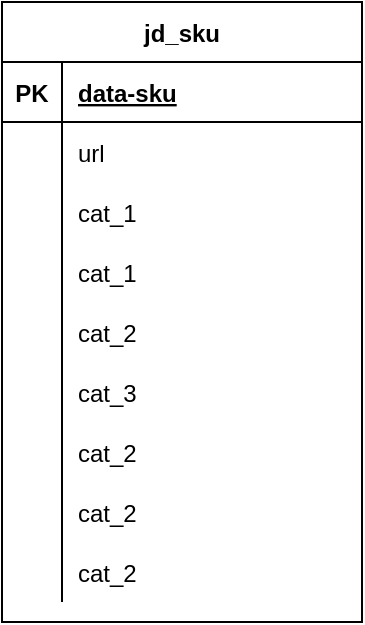 <mxfile version="13.7.7" type="github"><diagram id="B0AajSnbLCfMLvFbzmyW" name="Page-1"><mxGraphModel dx="946" dy="543" grid="1" gridSize="10" guides="1" tooltips="1" connect="1" arrows="1" fold="1" page="1" pageScale="1" pageWidth="827" pageHeight="1169" math="0" shadow="0"><root><mxCell id="0"/><mxCell id="1" parent="0"/><mxCell id="-RevQ8KnMvyWv52MAIUD-1" value="jd_sku" style="shape=table;startSize=30;container=1;collapsible=1;childLayout=tableLayout;fixedRows=1;rowLines=0;fontStyle=1;align=center;resizeLast=1;" vertex="1" parent="1"><mxGeometry x="60" y="40" width="180" height="310" as="geometry"/></mxCell><mxCell id="-RevQ8KnMvyWv52MAIUD-2" value="" style="shape=partialRectangle;collapsible=0;dropTarget=0;pointerEvents=0;fillColor=none;top=0;left=0;bottom=1;right=0;points=[[0,0.5],[1,0.5]];portConstraint=eastwest;" vertex="1" parent="-RevQ8KnMvyWv52MAIUD-1"><mxGeometry y="30" width="180" height="30" as="geometry"/></mxCell><mxCell id="-RevQ8KnMvyWv52MAIUD-3" value="PK" style="shape=partialRectangle;connectable=0;fillColor=none;top=0;left=0;bottom=0;right=0;fontStyle=1;overflow=hidden;" vertex="1" parent="-RevQ8KnMvyWv52MAIUD-2"><mxGeometry width="30" height="30" as="geometry"/></mxCell><mxCell id="-RevQ8KnMvyWv52MAIUD-4" value="data-sku" style="shape=partialRectangle;connectable=0;fillColor=none;top=0;left=0;bottom=0;right=0;align=left;spacingLeft=6;fontStyle=5;overflow=hidden;" vertex="1" parent="-RevQ8KnMvyWv52MAIUD-2"><mxGeometry x="30" width="150" height="30" as="geometry"/></mxCell><mxCell id="-RevQ8KnMvyWv52MAIUD-5" value="" style="shape=partialRectangle;collapsible=0;dropTarget=0;pointerEvents=0;fillColor=none;top=0;left=0;bottom=0;right=0;points=[[0,0.5],[1,0.5]];portConstraint=eastwest;" vertex="1" parent="-RevQ8KnMvyWv52MAIUD-1"><mxGeometry y="60" width="180" height="30" as="geometry"/></mxCell><mxCell id="-RevQ8KnMvyWv52MAIUD-6" value="" style="shape=partialRectangle;connectable=0;fillColor=none;top=0;left=0;bottom=0;right=0;editable=1;overflow=hidden;" vertex="1" parent="-RevQ8KnMvyWv52MAIUD-5"><mxGeometry width="30" height="30" as="geometry"/></mxCell><mxCell id="-RevQ8KnMvyWv52MAIUD-7" value="url" style="shape=partialRectangle;connectable=0;fillColor=none;top=0;left=0;bottom=0;right=0;align=left;spacingLeft=6;overflow=hidden;" vertex="1" parent="-RevQ8KnMvyWv52MAIUD-5"><mxGeometry x="30" width="150" height="30" as="geometry"/></mxCell><mxCell id="-RevQ8KnMvyWv52MAIUD-27" value="" style="shape=partialRectangle;collapsible=0;dropTarget=0;pointerEvents=0;fillColor=none;top=0;left=0;bottom=0;right=0;points=[[0,0.5],[1,0.5]];portConstraint=eastwest;" vertex="1" parent="-RevQ8KnMvyWv52MAIUD-1"><mxGeometry y="90" width="180" height="30" as="geometry"/></mxCell><mxCell id="-RevQ8KnMvyWv52MAIUD-28" value="" style="shape=partialRectangle;connectable=0;fillColor=none;top=0;left=0;bottom=0;right=0;editable=1;overflow=hidden;" vertex="1" parent="-RevQ8KnMvyWv52MAIUD-27"><mxGeometry width="30" height="30" as="geometry"/></mxCell><mxCell id="-RevQ8KnMvyWv52MAIUD-29" value="cat_1" style="shape=partialRectangle;connectable=0;fillColor=none;top=0;left=0;bottom=0;right=0;align=left;spacingLeft=6;overflow=hidden;" vertex="1" parent="-RevQ8KnMvyWv52MAIUD-27"><mxGeometry x="30" width="150" height="30" as="geometry"/></mxCell><mxCell id="-RevQ8KnMvyWv52MAIUD-8" value="" style="shape=partialRectangle;collapsible=0;dropTarget=0;pointerEvents=0;fillColor=none;top=0;left=0;bottom=0;right=0;points=[[0,0.5],[1,0.5]];portConstraint=eastwest;" vertex="1" parent="-RevQ8KnMvyWv52MAIUD-1"><mxGeometry y="120" width="180" height="30" as="geometry"/></mxCell><mxCell id="-RevQ8KnMvyWv52MAIUD-9" value="" style="shape=partialRectangle;connectable=0;fillColor=none;top=0;left=0;bottom=0;right=0;editable=1;overflow=hidden;" vertex="1" parent="-RevQ8KnMvyWv52MAIUD-8"><mxGeometry width="30" height="30" as="geometry"/></mxCell><mxCell id="-RevQ8KnMvyWv52MAIUD-10" value="cat_1" style="shape=partialRectangle;connectable=0;fillColor=none;top=0;left=0;bottom=0;right=0;align=left;spacingLeft=6;overflow=hidden;" vertex="1" parent="-RevQ8KnMvyWv52MAIUD-8"><mxGeometry x="30" width="150" height="30" as="geometry"/></mxCell><mxCell id="-RevQ8KnMvyWv52MAIUD-11" value="" style="shape=partialRectangle;collapsible=0;dropTarget=0;pointerEvents=0;fillColor=none;top=0;left=0;bottom=0;right=0;points=[[0,0.5],[1,0.5]];portConstraint=eastwest;" vertex="1" parent="-RevQ8KnMvyWv52MAIUD-1"><mxGeometry y="150" width="180" height="30" as="geometry"/></mxCell><mxCell id="-RevQ8KnMvyWv52MAIUD-12" value="" style="shape=partialRectangle;connectable=0;fillColor=none;top=0;left=0;bottom=0;right=0;editable=1;overflow=hidden;" vertex="1" parent="-RevQ8KnMvyWv52MAIUD-11"><mxGeometry width="30" height="30" as="geometry"/></mxCell><mxCell id="-RevQ8KnMvyWv52MAIUD-13" value="cat_2" style="shape=partialRectangle;connectable=0;fillColor=none;top=0;left=0;bottom=0;right=0;align=left;spacingLeft=6;overflow=hidden;" vertex="1" parent="-RevQ8KnMvyWv52MAIUD-11"><mxGeometry x="30" width="150" height="30" as="geometry"/></mxCell><mxCell id="-RevQ8KnMvyWv52MAIUD-14" value="" style="shape=partialRectangle;collapsible=0;dropTarget=0;pointerEvents=0;fillColor=none;top=0;left=0;bottom=0;right=0;points=[[0,0.5],[1,0.5]];portConstraint=eastwest;" vertex="1" parent="-RevQ8KnMvyWv52MAIUD-1"><mxGeometry y="180" width="180" height="30" as="geometry"/></mxCell><mxCell id="-RevQ8KnMvyWv52MAIUD-15" value="" style="shape=partialRectangle;connectable=0;fillColor=none;top=0;left=0;bottom=0;right=0;editable=1;overflow=hidden;" vertex="1" parent="-RevQ8KnMvyWv52MAIUD-14"><mxGeometry width="30" height="30" as="geometry"/></mxCell><mxCell id="-RevQ8KnMvyWv52MAIUD-16" value="cat_3" style="shape=partialRectangle;connectable=0;fillColor=none;top=0;left=0;bottom=0;right=0;align=left;spacingLeft=6;overflow=hidden;" vertex="1" parent="-RevQ8KnMvyWv52MAIUD-14"><mxGeometry x="30" width="150" height="30" as="geometry"/></mxCell><mxCell id="-RevQ8KnMvyWv52MAIUD-17" value="" style="shape=partialRectangle;collapsible=0;dropTarget=0;pointerEvents=0;fillColor=none;top=0;left=0;bottom=0;right=0;points=[[0,0.5],[1,0.5]];portConstraint=eastwest;" vertex="1" parent="-RevQ8KnMvyWv52MAIUD-1"><mxGeometry y="210" width="180" height="30" as="geometry"/></mxCell><mxCell id="-RevQ8KnMvyWv52MAIUD-18" value="" style="shape=partialRectangle;connectable=0;fillColor=none;top=0;left=0;bottom=0;right=0;editable=1;overflow=hidden;" vertex="1" parent="-RevQ8KnMvyWv52MAIUD-17"><mxGeometry width="30" height="30" as="geometry"/></mxCell><mxCell id="-RevQ8KnMvyWv52MAIUD-19" value="cat_2" style="shape=partialRectangle;connectable=0;fillColor=none;top=0;left=0;bottom=0;right=0;align=left;spacingLeft=6;overflow=hidden;" vertex="1" parent="-RevQ8KnMvyWv52MAIUD-17"><mxGeometry x="30" width="150" height="30" as="geometry"/></mxCell><mxCell id="-RevQ8KnMvyWv52MAIUD-21" value="" style="shape=partialRectangle;collapsible=0;dropTarget=0;pointerEvents=0;fillColor=none;top=0;left=0;bottom=0;right=0;points=[[0,0.5],[1,0.5]];portConstraint=eastwest;" vertex="1" parent="-RevQ8KnMvyWv52MAIUD-1"><mxGeometry y="240" width="180" height="30" as="geometry"/></mxCell><mxCell id="-RevQ8KnMvyWv52MAIUD-22" value="" style="shape=partialRectangle;connectable=0;fillColor=none;top=0;left=0;bottom=0;right=0;editable=1;overflow=hidden;" vertex="1" parent="-RevQ8KnMvyWv52MAIUD-21"><mxGeometry width="30" height="30" as="geometry"/></mxCell><mxCell id="-RevQ8KnMvyWv52MAIUD-23" value="cat_2" style="shape=partialRectangle;connectable=0;fillColor=none;top=0;left=0;bottom=0;right=0;align=left;spacingLeft=6;overflow=hidden;" vertex="1" parent="-RevQ8KnMvyWv52MAIUD-21"><mxGeometry x="30" width="150" height="30" as="geometry"/></mxCell><mxCell id="-RevQ8KnMvyWv52MAIUD-24" value="" style="shape=partialRectangle;collapsible=0;dropTarget=0;pointerEvents=0;fillColor=none;top=0;left=0;bottom=0;right=0;points=[[0,0.5],[1,0.5]];portConstraint=eastwest;" vertex="1" parent="-RevQ8KnMvyWv52MAIUD-1"><mxGeometry y="270" width="180" height="30" as="geometry"/></mxCell><mxCell id="-RevQ8KnMvyWv52MAIUD-25" value="" style="shape=partialRectangle;connectable=0;fillColor=none;top=0;left=0;bottom=0;right=0;editable=1;overflow=hidden;" vertex="1" parent="-RevQ8KnMvyWv52MAIUD-24"><mxGeometry width="30" height="30" as="geometry"/></mxCell><mxCell id="-RevQ8KnMvyWv52MAIUD-26" value="cat_2" style="shape=partialRectangle;connectable=0;fillColor=none;top=0;left=0;bottom=0;right=0;align=left;spacingLeft=6;overflow=hidden;" vertex="1" parent="-RevQ8KnMvyWv52MAIUD-24"><mxGeometry x="30" width="150" height="30" as="geometry"/></mxCell></root></mxGraphModel></diagram></mxfile>